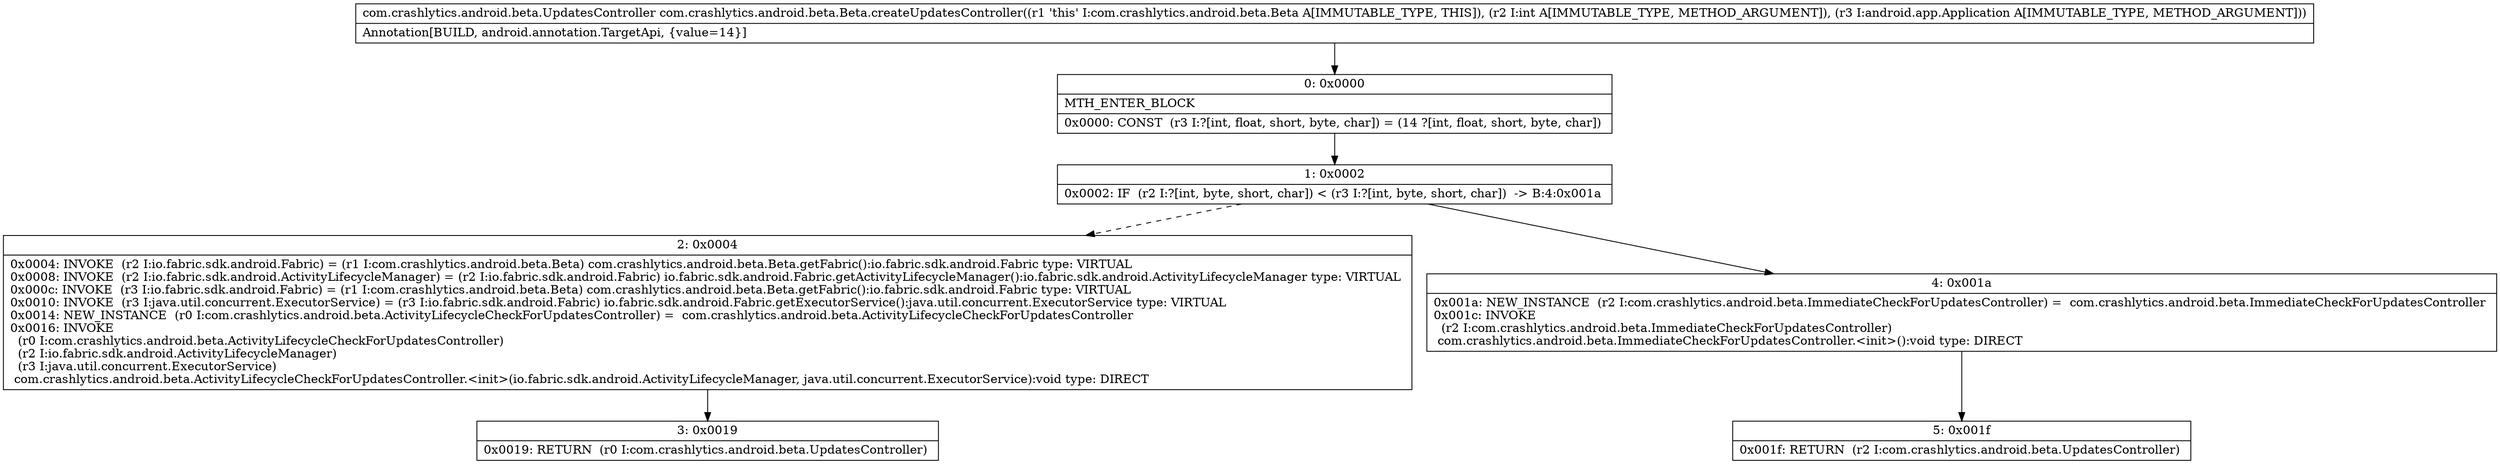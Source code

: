 digraph "CFG forcom.crashlytics.android.beta.Beta.createUpdatesController(ILandroid\/app\/Application;)Lcom\/crashlytics\/android\/beta\/UpdatesController;" {
Node_0 [shape=record,label="{0\:\ 0x0000|MTH_ENTER_BLOCK\l|0x0000: CONST  (r3 I:?[int, float, short, byte, char]) = (14 ?[int, float, short, byte, char]) \l}"];
Node_1 [shape=record,label="{1\:\ 0x0002|0x0002: IF  (r2 I:?[int, byte, short, char]) \< (r3 I:?[int, byte, short, char])  \-\> B:4:0x001a \l}"];
Node_2 [shape=record,label="{2\:\ 0x0004|0x0004: INVOKE  (r2 I:io.fabric.sdk.android.Fabric) = (r1 I:com.crashlytics.android.beta.Beta) com.crashlytics.android.beta.Beta.getFabric():io.fabric.sdk.android.Fabric type: VIRTUAL \l0x0008: INVOKE  (r2 I:io.fabric.sdk.android.ActivityLifecycleManager) = (r2 I:io.fabric.sdk.android.Fabric) io.fabric.sdk.android.Fabric.getActivityLifecycleManager():io.fabric.sdk.android.ActivityLifecycleManager type: VIRTUAL \l0x000c: INVOKE  (r3 I:io.fabric.sdk.android.Fabric) = (r1 I:com.crashlytics.android.beta.Beta) com.crashlytics.android.beta.Beta.getFabric():io.fabric.sdk.android.Fabric type: VIRTUAL \l0x0010: INVOKE  (r3 I:java.util.concurrent.ExecutorService) = (r3 I:io.fabric.sdk.android.Fabric) io.fabric.sdk.android.Fabric.getExecutorService():java.util.concurrent.ExecutorService type: VIRTUAL \l0x0014: NEW_INSTANCE  (r0 I:com.crashlytics.android.beta.ActivityLifecycleCheckForUpdatesController) =  com.crashlytics.android.beta.ActivityLifecycleCheckForUpdatesController \l0x0016: INVOKE  \l  (r0 I:com.crashlytics.android.beta.ActivityLifecycleCheckForUpdatesController)\l  (r2 I:io.fabric.sdk.android.ActivityLifecycleManager)\l  (r3 I:java.util.concurrent.ExecutorService)\l com.crashlytics.android.beta.ActivityLifecycleCheckForUpdatesController.\<init\>(io.fabric.sdk.android.ActivityLifecycleManager, java.util.concurrent.ExecutorService):void type: DIRECT \l}"];
Node_3 [shape=record,label="{3\:\ 0x0019|0x0019: RETURN  (r0 I:com.crashlytics.android.beta.UpdatesController) \l}"];
Node_4 [shape=record,label="{4\:\ 0x001a|0x001a: NEW_INSTANCE  (r2 I:com.crashlytics.android.beta.ImmediateCheckForUpdatesController) =  com.crashlytics.android.beta.ImmediateCheckForUpdatesController \l0x001c: INVOKE  \l  (r2 I:com.crashlytics.android.beta.ImmediateCheckForUpdatesController)\l com.crashlytics.android.beta.ImmediateCheckForUpdatesController.\<init\>():void type: DIRECT \l}"];
Node_5 [shape=record,label="{5\:\ 0x001f|0x001f: RETURN  (r2 I:com.crashlytics.android.beta.UpdatesController) \l}"];
MethodNode[shape=record,label="{com.crashlytics.android.beta.UpdatesController com.crashlytics.android.beta.Beta.createUpdatesController((r1 'this' I:com.crashlytics.android.beta.Beta A[IMMUTABLE_TYPE, THIS]), (r2 I:int A[IMMUTABLE_TYPE, METHOD_ARGUMENT]), (r3 I:android.app.Application A[IMMUTABLE_TYPE, METHOD_ARGUMENT]))  | Annotation[BUILD, android.annotation.TargetApi, \{value=14\}]\l}"];
MethodNode -> Node_0;
Node_0 -> Node_1;
Node_1 -> Node_2[style=dashed];
Node_1 -> Node_4;
Node_2 -> Node_3;
Node_4 -> Node_5;
}

